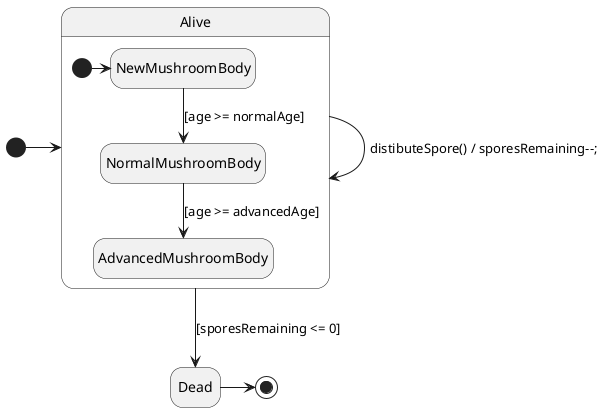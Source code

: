 @startuml Mushroom Body Statechart
hide empty description


state Alive {

state NewMushroomBody
state NormalMushroomBody
state AdvancedMushroomBody

[*] -> NewMushroomBody
NewMushroomBody -down-> NormalMushroomBody : [age >= normalAge]
NormalMushroomBody -down-> AdvancedMushroomBody : [age >= advancedAge]
}

state Dead

[*] -> Alive
Alive -> Alive: distibuteSpore() / sporesRemaining--;
Alive -down-> Dead: [sporesRemaining <= 0]

Dead -> [*]

@enduml